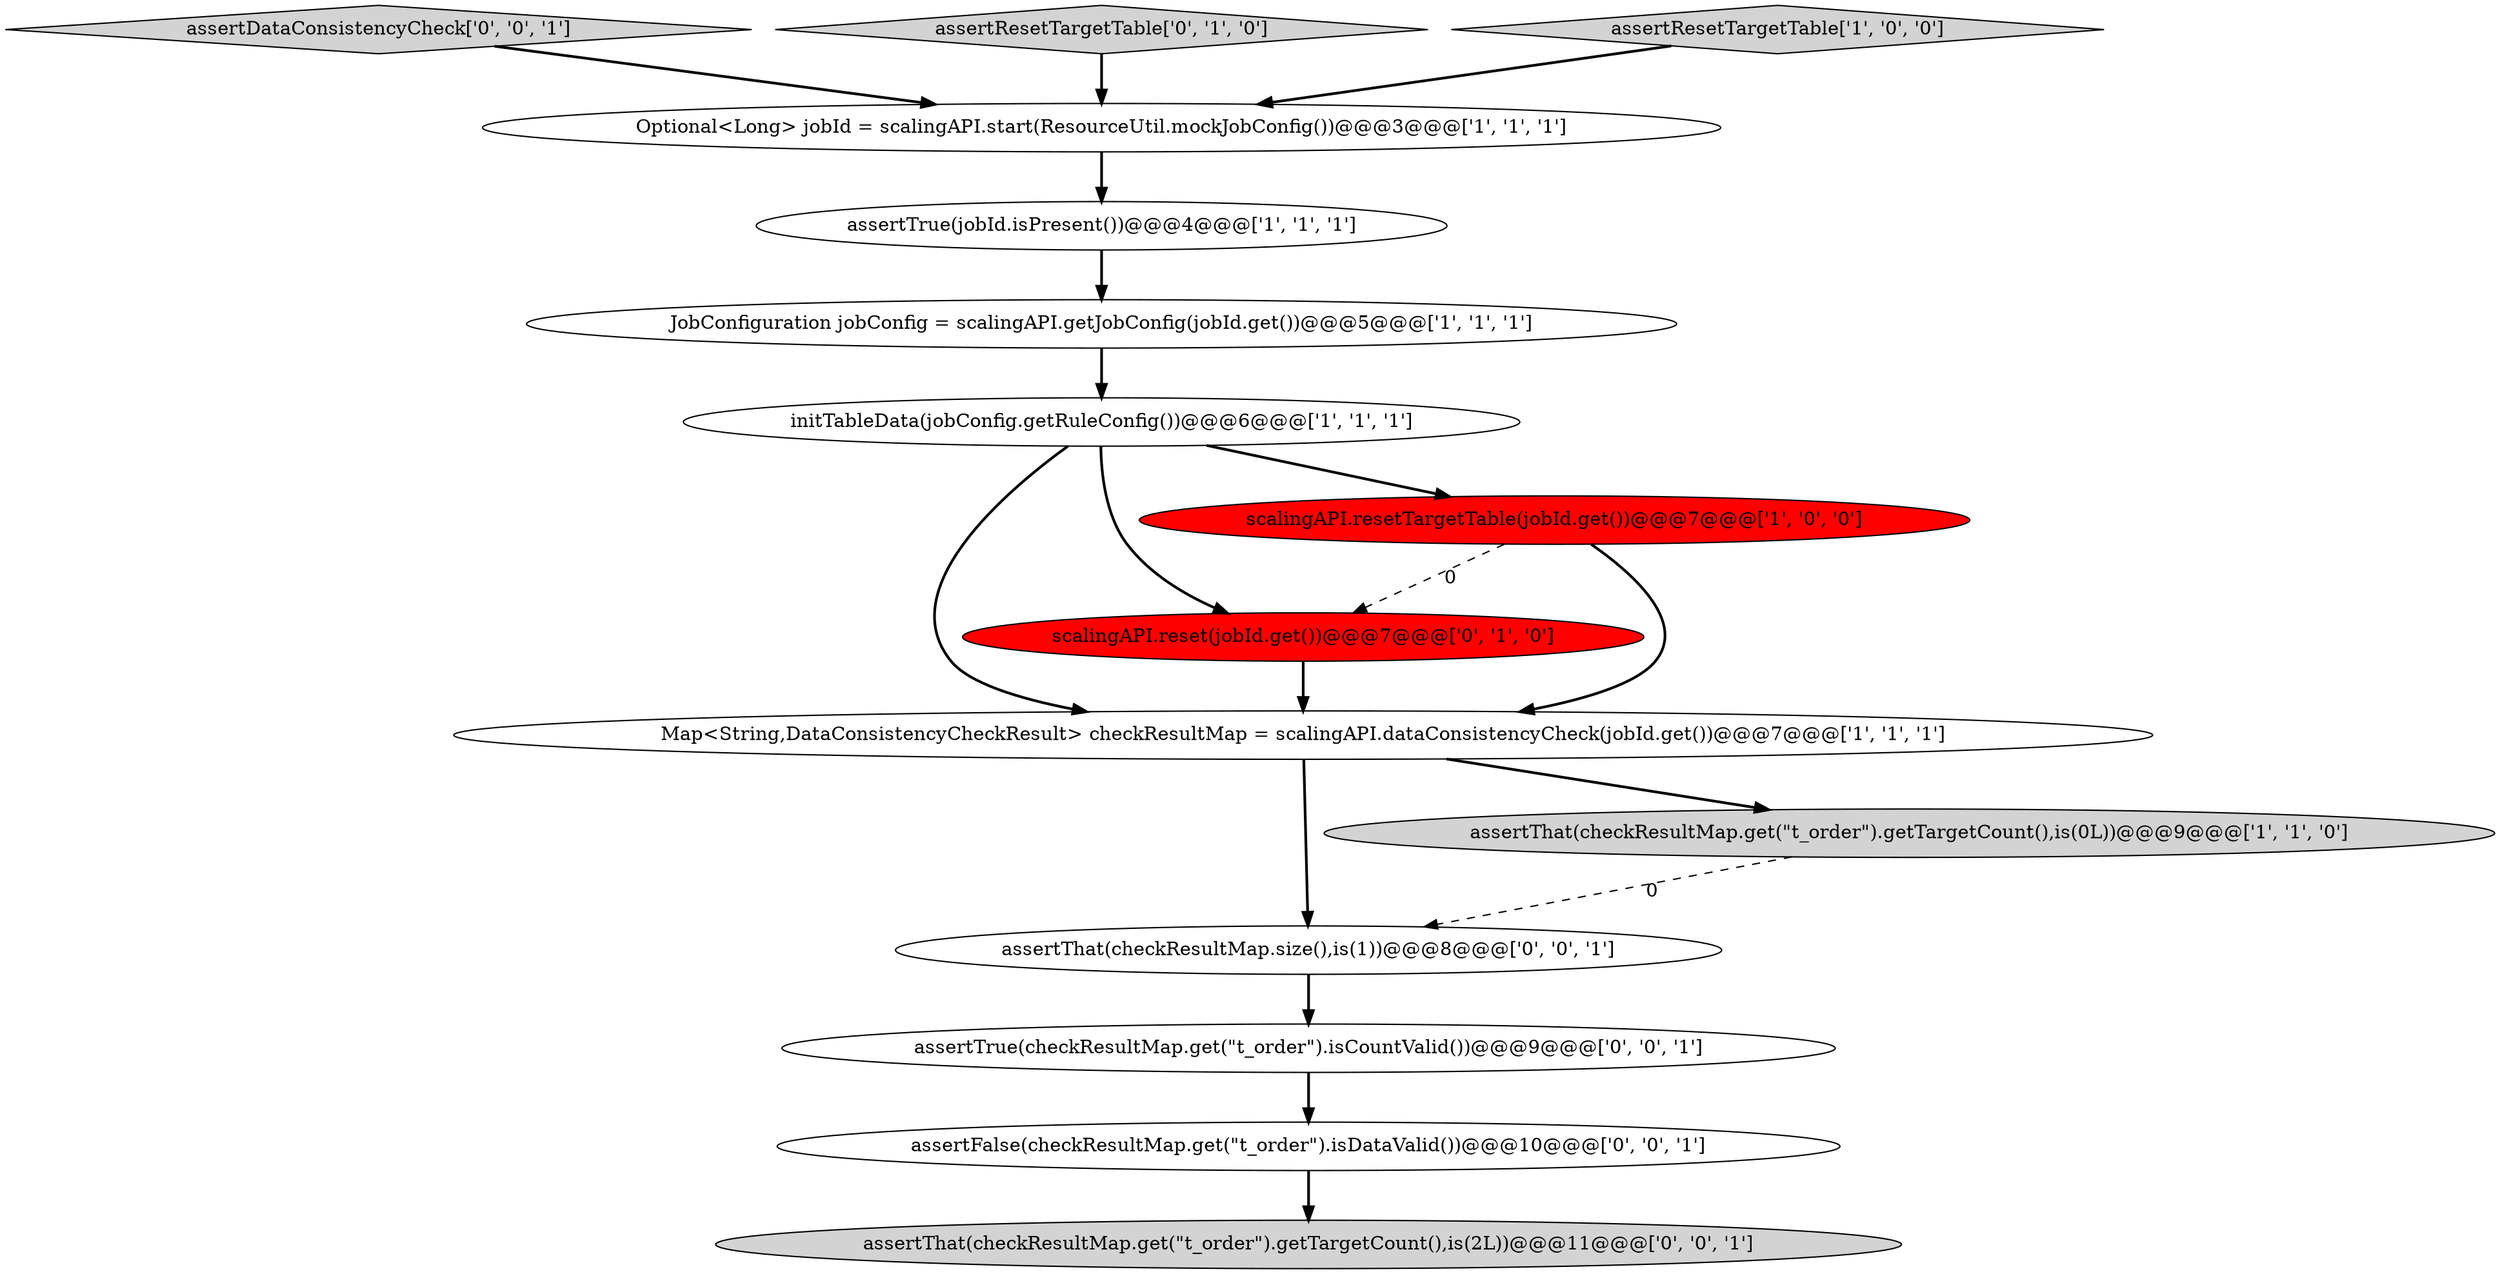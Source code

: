digraph {
11 [style = filled, label = "assertDataConsistencyCheck['0', '0', '1']", fillcolor = lightgray, shape = diamond image = "AAA0AAABBB3BBB"];
1 [style = filled, label = "Map<String,DataConsistencyCheckResult> checkResultMap = scalingAPI.dataConsistencyCheck(jobId.get())@@@7@@@['1', '1', '1']", fillcolor = white, shape = ellipse image = "AAA0AAABBB1BBB"];
8 [style = filled, label = "assertResetTargetTable['0', '1', '0']", fillcolor = lightgray, shape = diamond image = "AAA0AAABBB2BBB"];
2 [style = filled, label = "assertResetTargetTable['1', '0', '0']", fillcolor = lightgray, shape = diamond image = "AAA0AAABBB1BBB"];
10 [style = filled, label = "assertFalse(checkResultMap.get(\"t_order\").isDataValid())@@@10@@@['0', '0', '1']", fillcolor = white, shape = ellipse image = "AAA0AAABBB3BBB"];
14 [style = filled, label = "assertThat(checkResultMap.size(),is(1))@@@8@@@['0', '0', '1']", fillcolor = white, shape = ellipse image = "AAA0AAABBB3BBB"];
13 [style = filled, label = "assertThat(checkResultMap.get(\"t_order\").getTargetCount(),is(2L))@@@11@@@['0', '0', '1']", fillcolor = lightgray, shape = ellipse image = "AAA0AAABBB3BBB"];
9 [style = filled, label = "scalingAPI.reset(jobId.get())@@@7@@@['0', '1', '0']", fillcolor = red, shape = ellipse image = "AAA1AAABBB2BBB"];
12 [style = filled, label = "assertTrue(checkResultMap.get(\"t_order\").isCountValid())@@@9@@@['0', '0', '1']", fillcolor = white, shape = ellipse image = "AAA0AAABBB3BBB"];
0 [style = filled, label = "JobConfiguration jobConfig = scalingAPI.getJobConfig(jobId.get())@@@5@@@['1', '1', '1']", fillcolor = white, shape = ellipse image = "AAA0AAABBB1BBB"];
6 [style = filled, label = "assertTrue(jobId.isPresent())@@@4@@@['1', '1', '1']", fillcolor = white, shape = ellipse image = "AAA0AAABBB1BBB"];
7 [style = filled, label = "Optional<Long> jobId = scalingAPI.start(ResourceUtil.mockJobConfig())@@@3@@@['1', '1', '1']", fillcolor = white, shape = ellipse image = "AAA0AAABBB1BBB"];
4 [style = filled, label = "initTableData(jobConfig.getRuleConfig())@@@6@@@['1', '1', '1']", fillcolor = white, shape = ellipse image = "AAA0AAABBB1BBB"];
3 [style = filled, label = "scalingAPI.resetTargetTable(jobId.get())@@@7@@@['1', '0', '0']", fillcolor = red, shape = ellipse image = "AAA1AAABBB1BBB"];
5 [style = filled, label = "assertThat(checkResultMap.get(\"t_order\").getTargetCount(),is(0L))@@@9@@@['1', '1', '0']", fillcolor = lightgray, shape = ellipse image = "AAA0AAABBB1BBB"];
1->5 [style = bold, label=""];
8->7 [style = bold, label=""];
4->9 [style = bold, label=""];
4->3 [style = bold, label=""];
1->14 [style = bold, label=""];
4->1 [style = bold, label=""];
12->10 [style = bold, label=""];
6->0 [style = bold, label=""];
11->7 [style = bold, label=""];
2->7 [style = bold, label=""];
5->14 [style = dashed, label="0"];
9->1 [style = bold, label=""];
3->1 [style = bold, label=""];
10->13 [style = bold, label=""];
3->9 [style = dashed, label="0"];
0->4 [style = bold, label=""];
14->12 [style = bold, label=""];
7->6 [style = bold, label=""];
}
